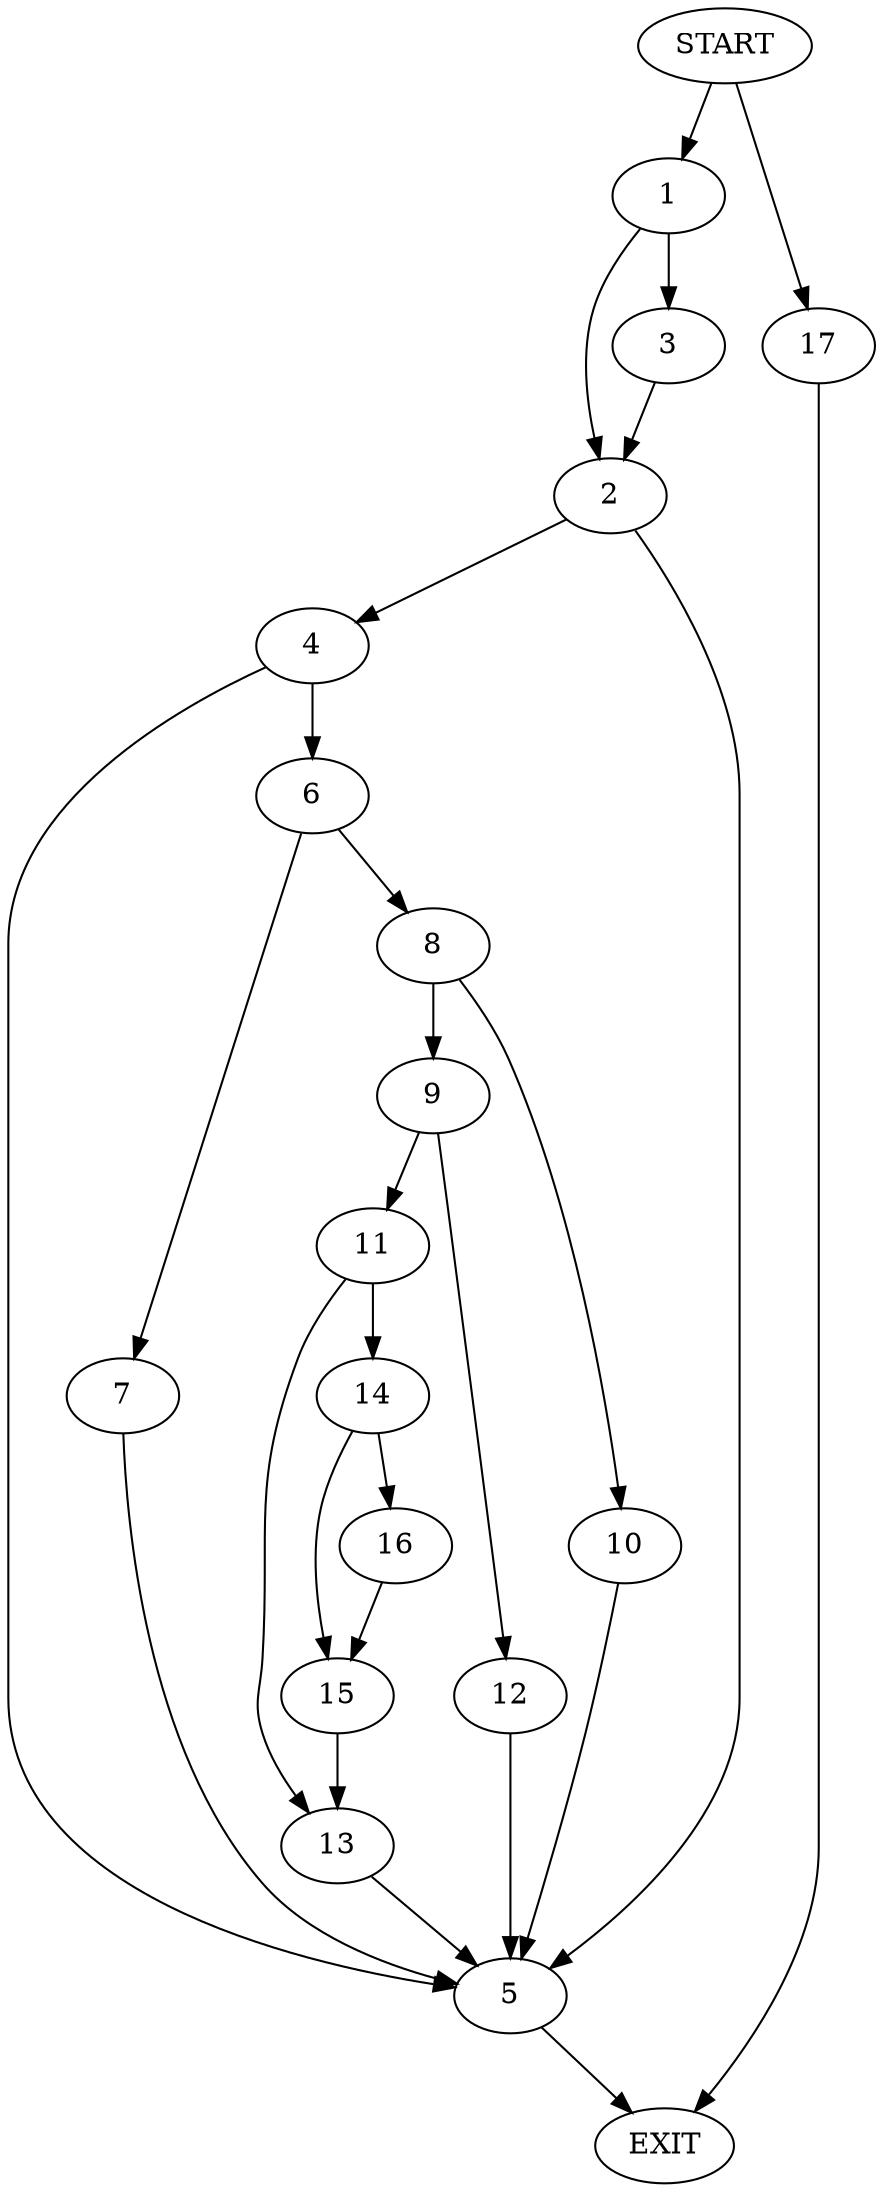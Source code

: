 digraph {
0 [label="START"]
18 [label="EXIT"]
0 -> 1
1 -> 2
1 -> 3
2 -> 4
2 -> 5
3 -> 2
5 -> 18
4 -> 6
4 -> 5
6 -> 7
6 -> 8
7 -> 5
8 -> 9
8 -> 10
10 -> 5
9 -> 11
9 -> 12
12 -> 5
11 -> 13
11 -> 14
13 -> 5
14 -> 15
14 -> 16
16 -> 15
15 -> 13
0 -> 17
17 -> 18
}
